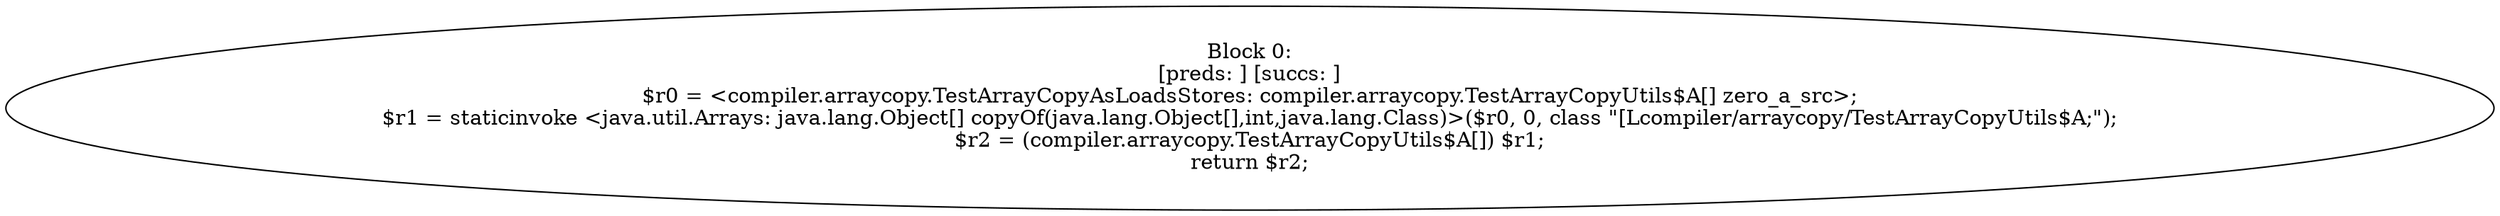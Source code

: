 digraph "unitGraph" {
    "Block 0:
[preds: ] [succs: ]
$r0 = <compiler.arraycopy.TestArrayCopyAsLoadsStores: compiler.arraycopy.TestArrayCopyUtils$A[] zero_a_src>;
$r1 = staticinvoke <java.util.Arrays: java.lang.Object[] copyOf(java.lang.Object[],int,java.lang.Class)>($r0, 0, class \"[Lcompiler/arraycopy/TestArrayCopyUtils$A;\");
$r2 = (compiler.arraycopy.TestArrayCopyUtils$A[]) $r1;
return $r2;
"
}
